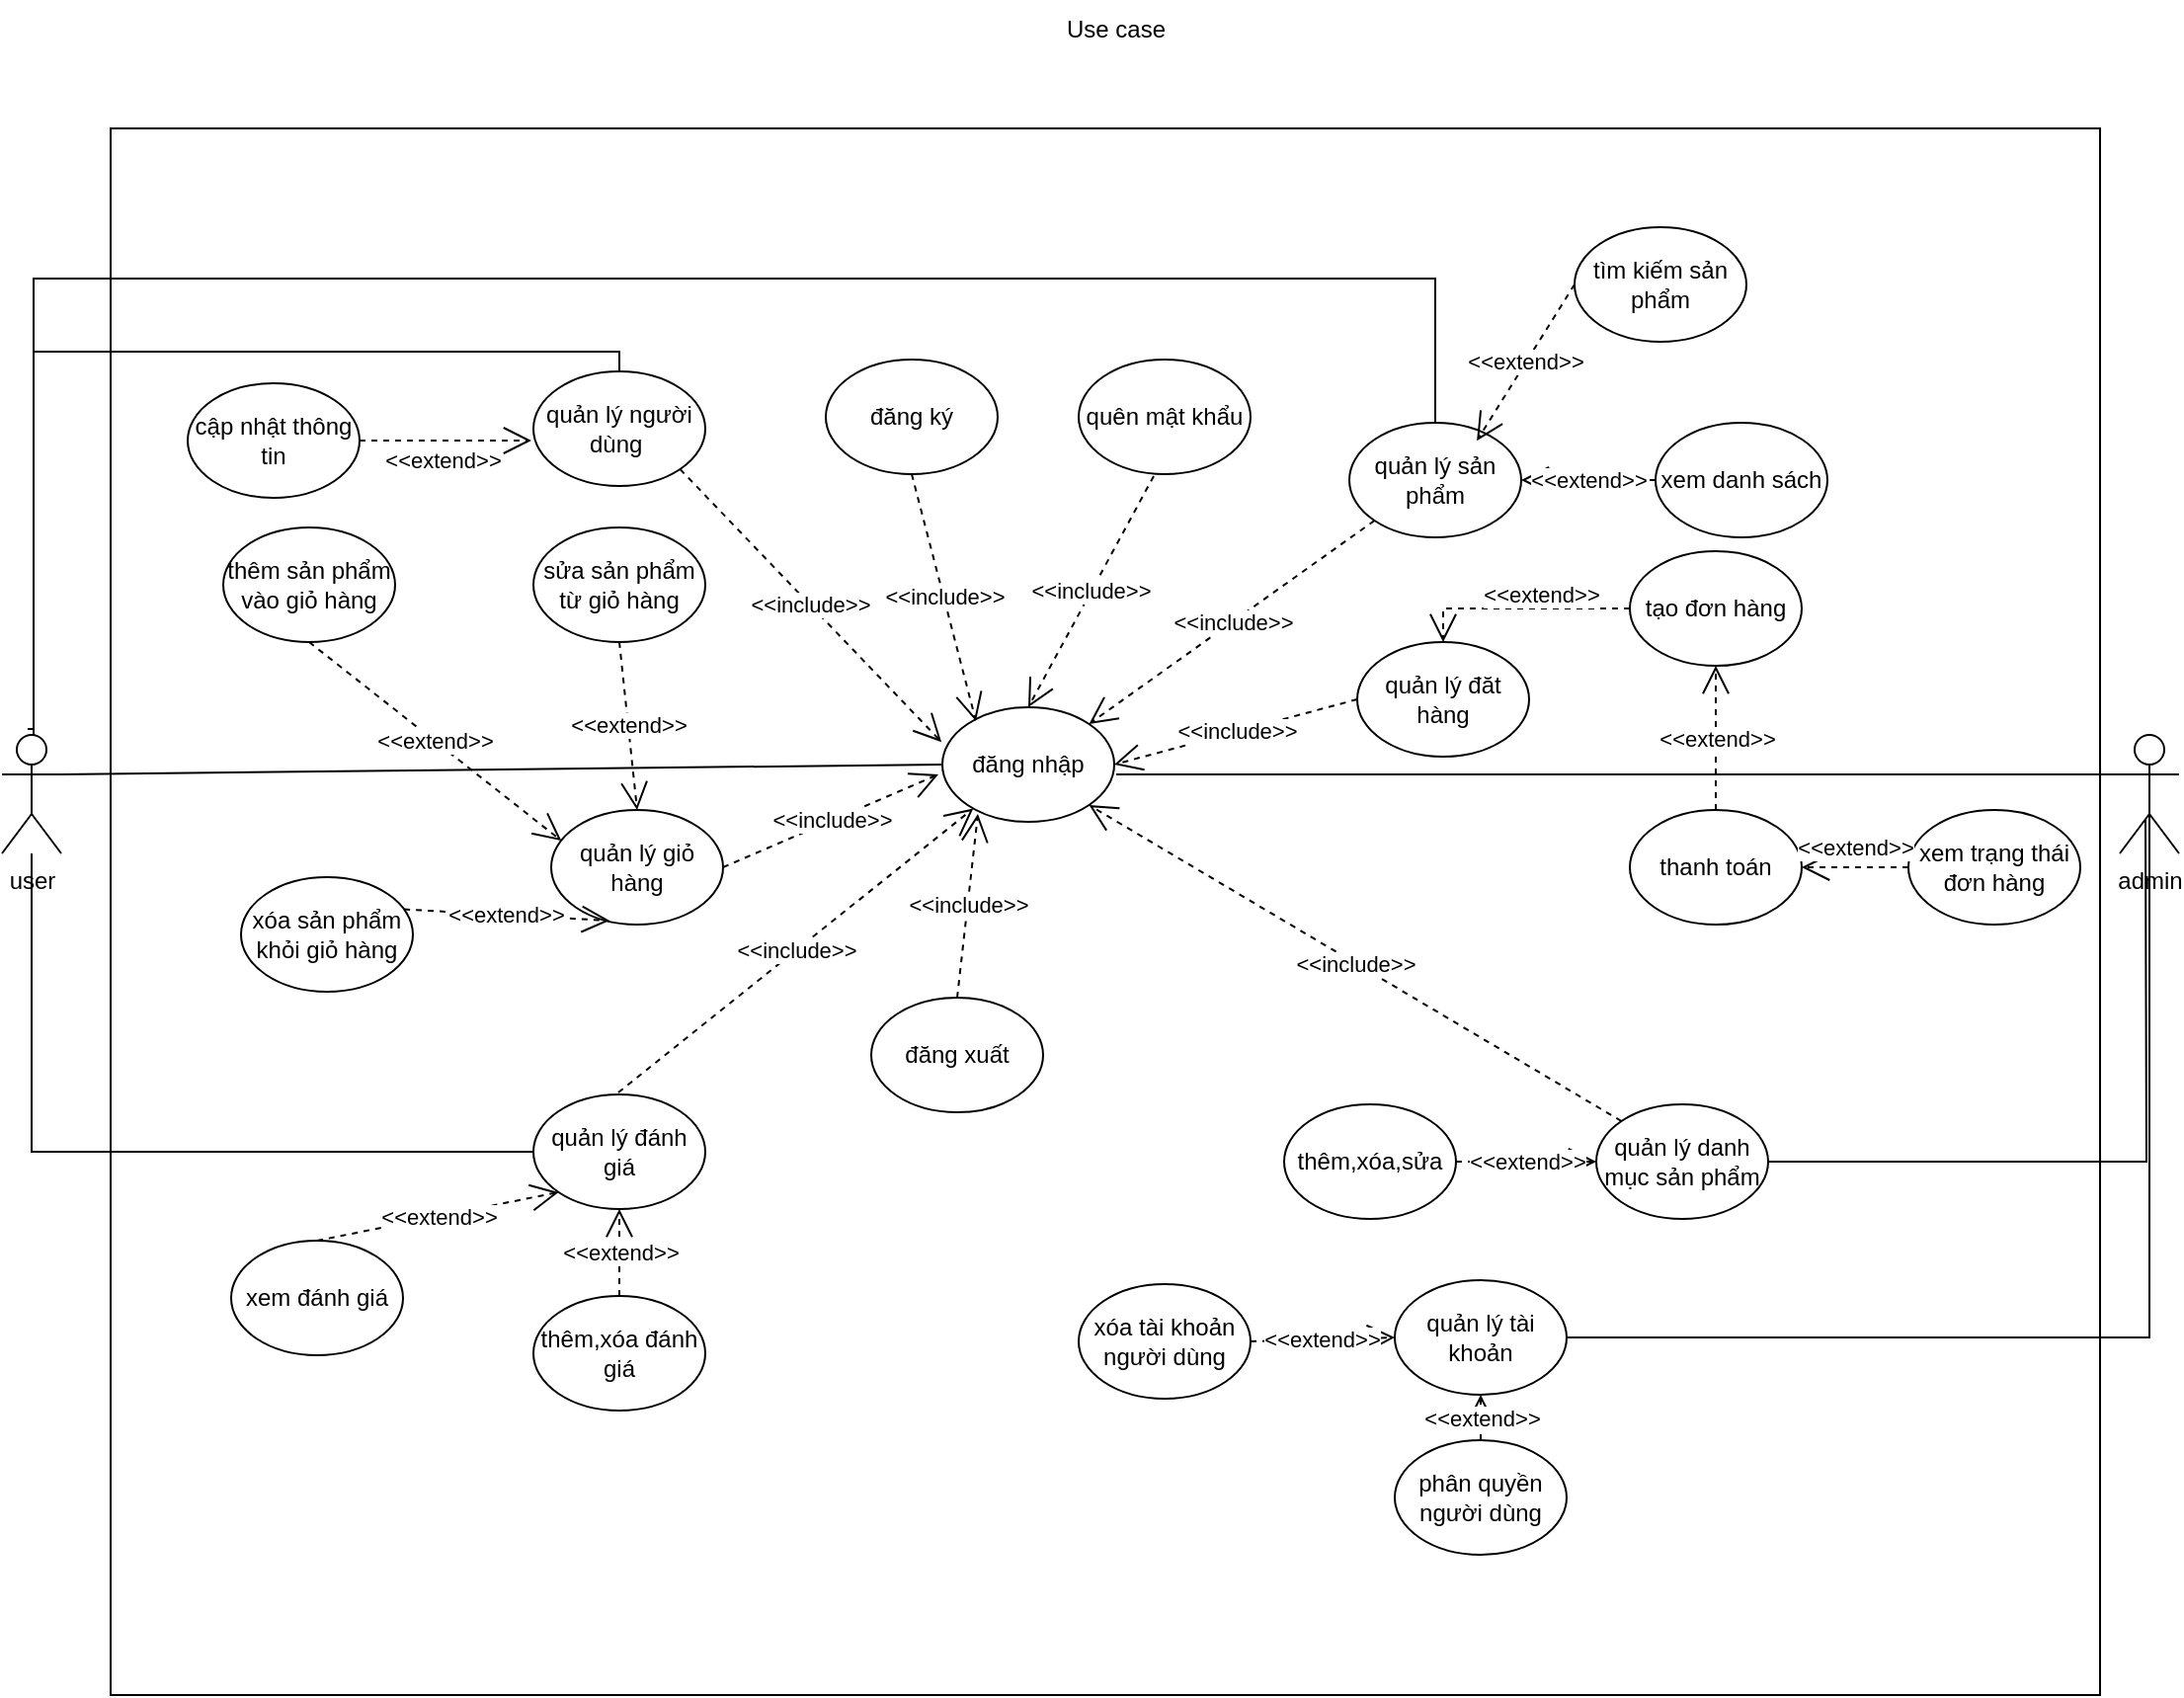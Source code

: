 <mxfile version="24.9.1">
  <diagram name="Trang-1" id="zGLB7B6T7bR3hrykNoSK">
    <mxGraphModel dx="2150" dy="1328" grid="0" gridSize="10" guides="1" tooltips="1" connect="1" arrows="1" fold="1" page="0" pageScale="1" pageWidth="827" pageHeight="1169" math="0" shadow="0">
      <root>
        <mxCell id="0" />
        <mxCell id="1" parent="0" />
        <mxCell id="8R27w8pI7aehhhyOd9ro-61" value="" style="rounded=0;whiteSpace=wrap;html=1;" vertex="1" parent="1">
          <mxGeometry x="-16" y="57" width="1007" height="793" as="geometry" />
        </mxCell>
        <mxCell id="8R27w8pI7aehhhyOd9ro-1" value="đăng nhập" style="ellipse;whiteSpace=wrap;html=1;" vertex="1" parent="1">
          <mxGeometry x="405" y="350" width="87" height="58" as="geometry" />
        </mxCell>
        <mxCell id="8R27w8pI7aehhhyOd9ro-2" value="đăng ký" style="ellipse;whiteSpace=wrap;html=1;" vertex="1" parent="1">
          <mxGeometry x="346" y="174" width="87" height="58" as="geometry" />
        </mxCell>
        <mxCell id="8R27w8pI7aehhhyOd9ro-3" value="cập nhật thông tin" style="ellipse;whiteSpace=wrap;html=1;" vertex="1" parent="1">
          <mxGeometry x="23" y="186" width="87" height="58" as="geometry" />
        </mxCell>
        <mxCell id="8R27w8pI7aehhhyOd9ro-4" value="quên mật khẩu" style="ellipse;whiteSpace=wrap;html=1;" vertex="1" parent="1">
          <mxGeometry x="474" y="174" width="87" height="58" as="geometry" />
        </mxCell>
        <mxCell id="8R27w8pI7aehhhyOd9ro-5" value="đăng xuất" style="ellipse;whiteSpace=wrap;html=1;" vertex="1" parent="1">
          <mxGeometry x="369" y="497" width="87" height="58" as="geometry" />
        </mxCell>
        <mxCell id="8R27w8pI7aehhhyOd9ro-6" value="quản lý sản phẩm" style="ellipse;whiteSpace=wrap;html=1;" vertex="1" parent="1">
          <mxGeometry x="611" y="206" width="87" height="58" as="geometry" />
        </mxCell>
        <mxCell id="8R27w8pI7aehhhyOd9ro-7" value="xem danh sách" style="ellipse;whiteSpace=wrap;html=1;" vertex="1" parent="1">
          <mxGeometry x="766" y="206" width="87" height="58" as="geometry" />
        </mxCell>
        <mxCell id="8R27w8pI7aehhhyOd9ro-8" value="tìm kiếm sản phẩm" style="ellipse;whiteSpace=wrap;html=1;" vertex="1" parent="1">
          <mxGeometry x="725" y="107" width="87" height="58" as="geometry" />
        </mxCell>
        <mxCell id="8R27w8pI7aehhhyOd9ro-9" value="thêm,xóa,sửa" style="ellipse;whiteSpace=wrap;html=1;" vertex="1" parent="1">
          <mxGeometry x="578" y="551" width="87" height="58" as="geometry" />
        </mxCell>
        <mxCell id="8R27w8pI7aehhhyOd9ro-10" value="quản lý người dùng&amp;nbsp;" style="ellipse;whiteSpace=wrap;html=1;" vertex="1" parent="1">
          <mxGeometry x="198" y="180" width="87" height="58" as="geometry" />
        </mxCell>
        <mxCell id="8R27w8pI7aehhhyOd9ro-11" value="quản lý giỏ hàng" style="ellipse;whiteSpace=wrap;html=1;" vertex="1" parent="1">
          <mxGeometry x="207" y="402" width="87" height="58" as="geometry" />
        </mxCell>
        <mxCell id="8R27w8pI7aehhhyOd9ro-12" value="thêm sản phẩm vào giỏ hàng" style="ellipse;whiteSpace=wrap;html=1;" vertex="1" parent="1">
          <mxGeometry x="41" y="259" width="87" height="58" as="geometry" />
        </mxCell>
        <mxCell id="8R27w8pI7aehhhyOd9ro-13" value="xóa sản phẩm khỏi giỏ hàng" style="ellipse;whiteSpace=wrap;html=1;" vertex="1" parent="1">
          <mxGeometry x="50" y="436" width="87" height="58" as="geometry" />
        </mxCell>
        <mxCell id="8R27w8pI7aehhhyOd9ro-14" value="sửa sản phẩm từ giỏ hàng" style="ellipse;whiteSpace=wrap;html=1;" vertex="1" parent="1">
          <mxGeometry x="198" y="259" width="87" height="58" as="geometry" />
        </mxCell>
        <mxCell id="8R27w8pI7aehhhyOd9ro-15" value="quản lý đăt hàng" style="ellipse;whiteSpace=wrap;html=1;" vertex="1" parent="1">
          <mxGeometry x="615" y="317" width="87" height="58" as="geometry" />
        </mxCell>
        <mxCell id="8R27w8pI7aehhhyOd9ro-16" value="tạo đơn hàng" style="ellipse;whiteSpace=wrap;html=1;" vertex="1" parent="1">
          <mxGeometry x="753" y="271" width="87" height="58" as="geometry" />
        </mxCell>
        <mxCell id="8R27w8pI7aehhhyOd9ro-17" value="xem trạng thái đơn hàng" style="ellipse;whiteSpace=wrap;html=1;" vertex="1" parent="1">
          <mxGeometry x="894" y="402" width="87" height="58" as="geometry" />
        </mxCell>
        <mxCell id="8R27w8pI7aehhhyOd9ro-18" value="thanh toán" style="ellipse;whiteSpace=wrap;html=1;" vertex="1" parent="1">
          <mxGeometry x="753" y="402" width="87" height="58" as="geometry" />
        </mxCell>
        <mxCell id="8R27w8pI7aehhhyOd9ro-19" value="quản lý đánh giá" style="ellipse;whiteSpace=wrap;html=1;" vertex="1" parent="1">
          <mxGeometry x="198" y="546" width="87" height="58" as="geometry" />
        </mxCell>
        <mxCell id="8R27w8pI7aehhhyOd9ro-21" value="thêm,xóa đánh giá" style="ellipse;whiteSpace=wrap;html=1;" vertex="1" parent="1">
          <mxGeometry x="198" y="648" width="87" height="58" as="geometry" />
        </mxCell>
        <mxCell id="8R27w8pI7aehhhyOd9ro-22" value="xem đánh giá" style="ellipse;whiteSpace=wrap;html=1;" vertex="1" parent="1">
          <mxGeometry x="45" y="620" width="87" height="58" as="geometry" />
        </mxCell>
        <mxCell id="8R27w8pI7aehhhyOd9ro-23" value="quản lý danh mục sản phẩm" style="ellipse;whiteSpace=wrap;html=1;" vertex="1" parent="1">
          <mxGeometry x="736" y="551" width="87" height="58" as="geometry" />
        </mxCell>
        <mxCell id="8R27w8pI7aehhhyOd9ro-24" value="quản lý tài khoản" style="ellipse;whiteSpace=wrap;html=1;" vertex="1" parent="1">
          <mxGeometry x="634" y="640" width="87" height="58" as="geometry" />
        </mxCell>
        <mxCell id="8R27w8pI7aehhhyOd9ro-25" value="phân quyền người dùng" style="ellipse;whiteSpace=wrap;html=1;" vertex="1" parent="1">
          <mxGeometry x="634" y="721" width="87" height="58" as="geometry" />
        </mxCell>
        <mxCell id="8R27w8pI7aehhhyOd9ro-26" value="xóa tài khoản người dùng" style="ellipse;whiteSpace=wrap;html=1;" vertex="1" parent="1">
          <mxGeometry x="474" y="642" width="87" height="58" as="geometry" />
        </mxCell>
        <mxCell id="8R27w8pI7aehhhyOd9ro-27" value="user" style="shape=umlActor;verticalLabelPosition=bottom;verticalAlign=top;html=1;outlineConnect=0;" vertex="1" parent="1">
          <mxGeometry x="-71" y="364" width="30" height="60" as="geometry" />
        </mxCell>
        <mxCell id="8R27w8pI7aehhhyOd9ro-28" value="admin" style="shape=umlActor;verticalLabelPosition=bottom;verticalAlign=top;html=1;outlineConnect=0;" vertex="1" parent="1">
          <mxGeometry x="1001" y="364" width="30" height="60" as="geometry" />
        </mxCell>
        <mxCell id="8R27w8pI7aehhhyOd9ro-29" value="" style="endArrow=none;html=1;rounded=0;exitX=1;exitY=0.333;exitDx=0;exitDy=0;exitPerimeter=0;entryX=0;entryY=0.5;entryDx=0;entryDy=0;" edge="1" parent="1" source="8R27w8pI7aehhhyOd9ro-27" target="8R27w8pI7aehhhyOd9ro-1">
          <mxGeometry width="50" height="50" relative="1" as="geometry">
            <mxPoint x="475" y="409" as="sourcePoint" />
            <mxPoint x="525" y="359" as="targetPoint" />
          </mxGeometry>
        </mxCell>
        <mxCell id="8R27w8pI7aehhhyOd9ro-30" value="" style="endArrow=none;html=1;rounded=0;entryX=0;entryY=0.333;entryDx=0;entryDy=0;entryPerimeter=0;" edge="1" parent="1" target="8R27w8pI7aehhhyOd9ro-28">
          <mxGeometry width="50" height="50" relative="1" as="geometry">
            <mxPoint x="493" y="384" as="sourcePoint" />
            <mxPoint x="468" y="477" as="targetPoint" />
          </mxGeometry>
        </mxCell>
        <mxCell id="8R27w8pI7aehhhyOd9ro-32" value="" style="endArrow=none;html=1;rounded=0;entryX=0.5;entryY=0.5;entryDx=0;entryDy=0;entryPerimeter=0;exitX=1;exitY=0.5;exitDx=0;exitDy=0;edgeStyle=orthogonalEdgeStyle;" edge="1" parent="1" source="8R27w8pI7aehhhyOd9ro-24" target="8R27w8pI7aehhhyOd9ro-28">
          <mxGeometry width="50" height="50" relative="1" as="geometry">
            <mxPoint x="594" y="527" as="sourcePoint" />
            <mxPoint x="644" y="477" as="targetPoint" />
          </mxGeometry>
        </mxCell>
        <mxCell id="8R27w8pI7aehhhyOd9ro-33" value="" style="endArrow=none;html=1;rounded=0;exitX=1;exitY=0.5;exitDx=0;exitDy=0;edgeStyle=orthogonalEdgeStyle;" edge="1" parent="1" source="8R27w8pI7aehhhyOd9ro-23">
          <mxGeometry width="50" height="50" relative="1" as="geometry">
            <mxPoint x="594" y="527" as="sourcePoint" />
            <mxPoint x="1014" y="407" as="targetPoint" />
          </mxGeometry>
        </mxCell>
        <mxCell id="8R27w8pI7aehhhyOd9ro-34" value="" style="endArrow=none;html=1;rounded=0;entryX=0;entryY=0.5;entryDx=0;entryDy=0;edgeStyle=orthogonalEdgeStyle;" edge="1" parent="1" source="8R27w8pI7aehhhyOd9ro-27" target="8R27w8pI7aehhhyOd9ro-19">
          <mxGeometry width="50" height="50" relative="1" as="geometry">
            <mxPoint x="190" y="527" as="sourcePoint" />
            <mxPoint x="245" y="473" as="targetPoint" />
            <Array as="points">
              <mxPoint x="-56" y="575" />
            </Array>
          </mxGeometry>
        </mxCell>
        <mxCell id="8R27w8pI7aehhhyOd9ro-35" value="" style="endArrow=none;html=1;rounded=0;entryX=0.5;entryY=0;entryDx=0;entryDy=0;edgeStyle=orthogonalEdgeStyle;" edge="1" parent="1" target="8R27w8pI7aehhhyOd9ro-10">
          <mxGeometry width="50" height="50" relative="1" as="geometry">
            <mxPoint x="-58" y="361" as="sourcePoint" />
            <mxPoint x="240" y="359" as="targetPoint" />
            <Array as="points">
              <mxPoint x="-55" y="361" />
              <mxPoint x="-55" y="170" />
              <mxPoint x="241" y="170" />
            </Array>
          </mxGeometry>
        </mxCell>
        <mxCell id="8R27w8pI7aehhhyOd9ro-36" value="" style="endArrow=none;html=1;rounded=0;exitX=0.5;exitY=0;exitDx=0;exitDy=0;edgeStyle=orthogonalEdgeStyle;" edge="1" parent="1" source="8R27w8pI7aehhhyOd9ro-6">
          <mxGeometry width="50" height="50" relative="1" as="geometry">
            <mxPoint x="435" y="409" as="sourcePoint" />
            <mxPoint x="-55" y="364" as="targetPoint" />
            <Array as="points">
              <mxPoint x="655" y="133" />
              <mxPoint x="-55" y="133" />
            </Array>
          </mxGeometry>
        </mxCell>
        <mxCell id="8R27w8pI7aehhhyOd9ro-37" value="&amp;lt;&amp;lt;include&amp;gt;&amp;gt;" style="endArrow=open;endSize=12;dashed=1;html=1;rounded=0;exitX=1;exitY=0.5;exitDx=0;exitDy=0;" edge="1" parent="1" source="8R27w8pI7aehhhyOd9ro-11">
          <mxGeometry width="160" relative="1" as="geometry">
            <mxPoint x="380" y="384" as="sourcePoint" />
            <mxPoint x="403" y="384" as="targetPoint" />
          </mxGeometry>
        </mxCell>
        <mxCell id="8R27w8pI7aehhhyOd9ro-38" value="&amp;lt;&amp;lt;include&amp;gt;&amp;gt;" style="endArrow=open;endSize=12;dashed=1;html=1;rounded=0;entryX=1;entryY=0.5;entryDx=0;entryDy=0;exitX=0;exitY=0.5;exitDx=0;exitDy=0;" edge="1" parent="1" source="8R27w8pI7aehhhyOd9ro-15" target="8R27w8pI7aehhhyOd9ro-1">
          <mxGeometry width="160" relative="1" as="geometry">
            <mxPoint x="608" y="379" as="sourcePoint" />
            <mxPoint x="413" y="394" as="targetPoint" />
          </mxGeometry>
        </mxCell>
        <mxCell id="8R27w8pI7aehhhyOd9ro-39" value="&amp;lt;&amp;lt;include&amp;gt;&amp;gt;" style="endArrow=open;endSize=12;dashed=1;html=1;rounded=0;exitX=0.5;exitY=0;exitDx=0;exitDy=0;" edge="1" parent="1" source="8R27w8pI7aehhhyOd9ro-5">
          <mxGeometry width="160" relative="1" as="geometry">
            <mxPoint x="305" y="402" as="sourcePoint" />
            <mxPoint x="423" y="404" as="targetPoint" />
          </mxGeometry>
        </mxCell>
        <mxCell id="8R27w8pI7aehhhyOd9ro-40" value="&amp;lt;&amp;lt;include&amp;gt;&amp;gt;" style="endArrow=open;endSize=12;dashed=1;html=1;rounded=0;exitX=0.5;exitY=1;exitDx=0;exitDy=0;" edge="1" parent="1" source="8R27w8pI7aehhhyOd9ro-2">
          <mxGeometry width="160" relative="1" as="geometry">
            <mxPoint x="315" y="412" as="sourcePoint" />
            <mxPoint x="422" y="357" as="targetPoint" />
          </mxGeometry>
        </mxCell>
        <mxCell id="8R27w8pI7aehhhyOd9ro-41" value="&amp;lt;&amp;lt;include&amp;gt;&amp;gt;" style="endArrow=open;endSize=12;dashed=1;html=1;rounded=0;entryX=0.5;entryY=0;entryDx=0;entryDy=0;" edge="1" parent="1" target="8R27w8pI7aehhhyOd9ro-1">
          <mxGeometry width="160" relative="1" as="geometry">
            <mxPoint x="512" y="233" as="sourcePoint" />
            <mxPoint x="443" y="424" as="targetPoint" />
          </mxGeometry>
        </mxCell>
        <mxCell id="8R27w8pI7aehhhyOd9ro-42" value="&amp;lt;&amp;lt;include&amp;gt;&amp;gt;" style="endArrow=open;endSize=12;dashed=1;html=1;rounded=0;exitX=1;exitY=1;exitDx=0;exitDy=0;entryX=-0.005;entryY=0.303;entryDx=0;entryDy=0;entryPerimeter=0;" edge="1" parent="1" source="8R27w8pI7aehhhyOd9ro-10" target="8R27w8pI7aehhhyOd9ro-1">
          <mxGeometry width="160" relative="1" as="geometry">
            <mxPoint x="335" y="432" as="sourcePoint" />
            <mxPoint x="453" y="434" as="targetPoint" />
          </mxGeometry>
        </mxCell>
        <mxCell id="8R27w8pI7aehhhyOd9ro-43" value="&amp;lt;&amp;lt;include&amp;gt;&amp;gt;" style="endArrow=open;endSize=12;dashed=1;html=1;rounded=0;" edge="1" parent="1" target="8R27w8pI7aehhhyOd9ro-1">
          <mxGeometry width="160" relative="1" as="geometry">
            <mxPoint x="241" y="545" as="sourcePoint" />
            <mxPoint x="463" y="444" as="targetPoint" />
          </mxGeometry>
        </mxCell>
        <mxCell id="8R27w8pI7aehhhyOd9ro-44" value="&amp;lt;&amp;lt;include&amp;gt;&amp;gt;" style="endArrow=open;endSize=12;dashed=1;html=1;rounded=0;exitX=0;exitY=0;exitDx=0;exitDy=0;entryX=1;entryY=1;entryDx=0;entryDy=0;" edge="1" parent="1" source="8R27w8pI7aehhhyOd9ro-23" target="8R27w8pI7aehhhyOd9ro-1">
          <mxGeometry width="160" relative="1" as="geometry">
            <mxPoint x="355" y="452" as="sourcePoint" />
            <mxPoint x="473" y="454" as="targetPoint" />
          </mxGeometry>
        </mxCell>
        <mxCell id="8R27w8pI7aehhhyOd9ro-45" value="&amp;lt;&amp;lt;include&amp;gt;&amp;gt;" style="endArrow=open;endSize=12;dashed=1;html=1;rounded=0;exitX=0;exitY=1;exitDx=0;exitDy=0;entryX=1;entryY=0;entryDx=0;entryDy=0;" edge="1" parent="1" source="8R27w8pI7aehhhyOd9ro-6" target="8R27w8pI7aehhhyOd9ro-1">
          <mxGeometry width="160" relative="1" as="geometry">
            <mxPoint x="365" y="462" as="sourcePoint" />
            <mxPoint x="483" y="464" as="targetPoint" />
          </mxGeometry>
        </mxCell>
        <mxCell id="8R27w8pI7aehhhyOd9ro-46" value="&amp;lt;&amp;lt;extend&amp;gt;&amp;gt;" style="endArrow=open;endSize=12;dashed=1;html=1;rounded=0;exitX=1;exitY=0.5;exitDx=0;exitDy=0;" edge="1" parent="1" source="8R27w8pI7aehhhyOd9ro-3">
          <mxGeometry x="-0.038" y="-10" width="160" relative="1" as="geometry">
            <mxPoint x="375" y="472" as="sourcePoint" />
            <mxPoint x="197" y="215" as="targetPoint" />
            <mxPoint as="offset" />
          </mxGeometry>
        </mxCell>
        <mxCell id="8R27w8pI7aehhhyOd9ro-47" value="&amp;lt;&amp;lt;extend&amp;gt;&amp;gt;" style="endArrow=open;endSize=12;dashed=1;html=1;rounded=0;exitX=0.5;exitY=1;exitDx=0;exitDy=0;entryX=0.059;entryY=0.268;entryDx=0;entryDy=0;entryPerimeter=0;" edge="1" parent="1" source="8R27w8pI7aehhhyOd9ro-12" target="8R27w8pI7aehhhyOd9ro-11">
          <mxGeometry width="160" relative="1" as="geometry">
            <mxPoint x="385" y="482" as="sourcePoint" />
            <mxPoint x="503" y="484" as="targetPoint" />
          </mxGeometry>
        </mxCell>
        <mxCell id="8R27w8pI7aehhhyOd9ro-48" value="&amp;lt;&amp;lt;extend&amp;gt;&amp;gt;" style="endArrow=open;endSize=12;dashed=1;html=1;rounded=0;exitX=0.5;exitY=1;exitDx=0;exitDy=0;entryX=0.5;entryY=0;entryDx=0;entryDy=0;" edge="1" parent="1" source="8R27w8pI7aehhhyOd9ro-14" target="8R27w8pI7aehhhyOd9ro-11">
          <mxGeometry width="160" relative="1" as="geometry">
            <mxPoint x="395" y="492" as="sourcePoint" />
            <mxPoint x="513" y="494" as="targetPoint" />
          </mxGeometry>
        </mxCell>
        <mxCell id="8R27w8pI7aehhhyOd9ro-49" value="&amp;lt;&amp;lt;extend&amp;gt;&amp;gt;" style="endArrow=open;endSize=12;dashed=1;html=1;rounded=0;exitX=0.949;exitY=0.281;exitDx=0;exitDy=0;exitPerimeter=0;entryX=0.34;entryY=0.966;entryDx=0;entryDy=0;entryPerimeter=0;" edge="1" parent="1" source="8R27w8pI7aehhhyOd9ro-13" target="8R27w8pI7aehhhyOd9ro-11">
          <mxGeometry width="160" relative="1" as="geometry">
            <mxPoint x="405" y="502" as="sourcePoint" />
            <mxPoint x="523" y="504" as="targetPoint" />
          </mxGeometry>
        </mxCell>
        <mxCell id="8R27w8pI7aehhhyOd9ro-50" value="&amp;lt;&amp;lt;extend&amp;gt;&amp;gt;" style="endArrow=open;endSize=12;dashed=1;html=1;rounded=0;exitX=0.5;exitY=0;exitDx=0;exitDy=0;entryX=0;entryY=1;entryDx=0;entryDy=0;" edge="1" parent="1" source="8R27w8pI7aehhhyOd9ro-22" target="8R27w8pI7aehhhyOd9ro-19">
          <mxGeometry width="160" relative="1" as="geometry">
            <mxPoint x="415" y="512" as="sourcePoint" />
            <mxPoint x="533" y="514" as="targetPoint" />
          </mxGeometry>
        </mxCell>
        <mxCell id="8R27w8pI7aehhhyOd9ro-51" value="&amp;lt;&amp;lt;extend&amp;gt;&amp;gt;" style="endArrow=open;endSize=12;dashed=1;html=1;rounded=0;exitX=0.5;exitY=0;exitDx=0;exitDy=0;entryX=0.5;entryY=1;entryDx=0;entryDy=0;" edge="1" parent="1" source="8R27w8pI7aehhhyOd9ro-21" target="8R27w8pI7aehhhyOd9ro-19">
          <mxGeometry width="160" relative="1" as="geometry">
            <mxPoint x="425" y="522" as="sourcePoint" />
            <mxPoint x="543" y="524" as="targetPoint" />
          </mxGeometry>
        </mxCell>
        <mxCell id="8R27w8pI7aehhhyOd9ro-52" value="&amp;lt;&amp;lt;extend&amp;gt;&amp;gt;" style="endArrow=open;endSize=12;dashed=1;html=1;rounded=0;exitX=1;exitY=0.5;exitDx=0;exitDy=0;entryX=0;entryY=0.5;entryDx=0;entryDy=0;" edge="1" parent="1" source="8R27w8pI7aehhhyOd9ro-26" target="8R27w8pI7aehhhyOd9ro-24">
          <mxGeometry width="160" relative="1" as="geometry">
            <mxPoint x="435" y="532" as="sourcePoint" />
            <mxPoint x="553" y="534" as="targetPoint" />
          </mxGeometry>
        </mxCell>
        <mxCell id="8R27w8pI7aehhhyOd9ro-54" value="&amp;lt;&amp;lt;extend&amp;gt;&amp;gt;" style="endArrow=open;endSize=12;dashed=1;html=1;rounded=0;exitX=0.5;exitY=0;exitDx=0;exitDy=0;entryX=0.5;entryY=1;entryDx=0;entryDy=0;" edge="1" parent="1" source="8R27w8pI7aehhhyOd9ro-25" target="8R27w8pI7aehhhyOd9ro-24">
          <mxGeometry width="160" relative="1" as="geometry">
            <mxPoint x="445" y="542" as="sourcePoint" />
            <mxPoint x="563" y="544" as="targetPoint" />
          </mxGeometry>
        </mxCell>
        <mxCell id="8R27w8pI7aehhhyOd9ro-55" value="&amp;lt;&amp;lt;extend&amp;gt;&amp;gt;" style="endArrow=open;endSize=12;dashed=1;html=1;rounded=0;exitX=1;exitY=0.5;exitDx=0;exitDy=0;entryX=0;entryY=0.5;entryDx=0;entryDy=0;" edge="1" parent="1" source="8R27w8pI7aehhhyOd9ro-9" target="8R27w8pI7aehhhyOd9ro-23">
          <mxGeometry width="160" relative="1" as="geometry">
            <mxPoint x="455" y="552" as="sourcePoint" />
            <mxPoint x="573" y="554" as="targetPoint" />
          </mxGeometry>
        </mxCell>
        <mxCell id="8R27w8pI7aehhhyOd9ro-56" value="&amp;lt;&amp;lt;extend&amp;gt;&amp;gt;" style="endArrow=open;endSize=12;dashed=1;html=1;rounded=0;exitX=0;exitY=0.5;exitDx=0;exitDy=0;entryX=0.5;entryY=0;entryDx=0;entryDy=0;edgeStyle=orthogonalEdgeStyle;" edge="1" parent="1" source="8R27w8pI7aehhhyOd9ro-16" target="8R27w8pI7aehhhyOd9ro-15">
          <mxGeometry x="-0.196" y="-7" width="160" relative="1" as="geometry">
            <mxPoint x="465" y="562" as="sourcePoint" />
            <mxPoint x="583" y="564" as="targetPoint" />
            <mxPoint as="offset" />
          </mxGeometry>
        </mxCell>
        <mxCell id="8R27w8pI7aehhhyOd9ro-57" value="&amp;lt;&amp;lt;extend&amp;gt;&amp;gt;" style="endArrow=open;endSize=12;dashed=1;html=1;rounded=0;exitX=0.5;exitY=0;exitDx=0;exitDy=0;entryX=0.5;entryY=1;entryDx=0;entryDy=0;" edge="1" parent="1" source="8R27w8pI7aehhhyOd9ro-18" target="8R27w8pI7aehhhyOd9ro-16">
          <mxGeometry width="160" relative="1" as="geometry">
            <mxPoint x="475" y="572" as="sourcePoint" />
            <mxPoint x="593" y="574" as="targetPoint" />
          </mxGeometry>
        </mxCell>
        <mxCell id="8R27w8pI7aehhhyOd9ro-58" value="&amp;lt;&amp;lt;extend&amp;gt;&amp;gt;" style="endArrow=open;endSize=12;dashed=1;html=1;rounded=0;exitX=0;exitY=0.5;exitDx=0;exitDy=0;entryX=1;entryY=0.5;entryDx=0;entryDy=0;" edge="1" parent="1" source="8R27w8pI7aehhhyOd9ro-17" target="8R27w8pI7aehhhyOd9ro-18">
          <mxGeometry x="0.027" y="-10" width="160" relative="1" as="geometry">
            <mxPoint x="485" y="582" as="sourcePoint" />
            <mxPoint x="603" y="584" as="targetPoint" />
            <mxPoint as="offset" />
          </mxGeometry>
        </mxCell>
        <mxCell id="8R27w8pI7aehhhyOd9ro-59" value="&amp;lt;&amp;lt;extend&amp;gt;&amp;gt;" style="endArrow=open;endSize=12;dashed=1;html=1;rounded=0;exitX=0;exitY=0.5;exitDx=0;exitDy=0;entryX=0.742;entryY=0.157;entryDx=0;entryDy=0;entryPerimeter=0;" edge="1" parent="1" source="8R27w8pI7aehhhyOd9ro-8" target="8R27w8pI7aehhhyOd9ro-6">
          <mxGeometry width="160" relative="1" as="geometry">
            <mxPoint x="495" y="592" as="sourcePoint" />
            <mxPoint x="613" y="594" as="targetPoint" />
          </mxGeometry>
        </mxCell>
        <mxCell id="8R27w8pI7aehhhyOd9ro-60" value="&amp;lt;&amp;lt;extend&amp;gt;&amp;gt;" style="endArrow=open;endSize=12;dashed=1;html=1;rounded=0;exitX=0;exitY=0.5;exitDx=0;exitDy=0;entryX=1;entryY=0.5;entryDx=0;entryDy=0;" edge="1" parent="1" source="8R27w8pI7aehhhyOd9ro-7" target="8R27w8pI7aehhhyOd9ro-6">
          <mxGeometry width="160" relative="1" as="geometry">
            <mxPoint x="505" y="602" as="sourcePoint" />
            <mxPoint x="623" y="604" as="targetPoint" />
          </mxGeometry>
        </mxCell>
        <mxCell id="8R27w8pI7aehhhyOd9ro-63" value="Use case" style="text;html=1;align=center;verticalAlign=middle;whiteSpace=wrap;rounded=0;" vertex="1" parent="1">
          <mxGeometry x="463" y="-8" width="60" height="30" as="geometry" />
        </mxCell>
      </root>
    </mxGraphModel>
  </diagram>
</mxfile>
